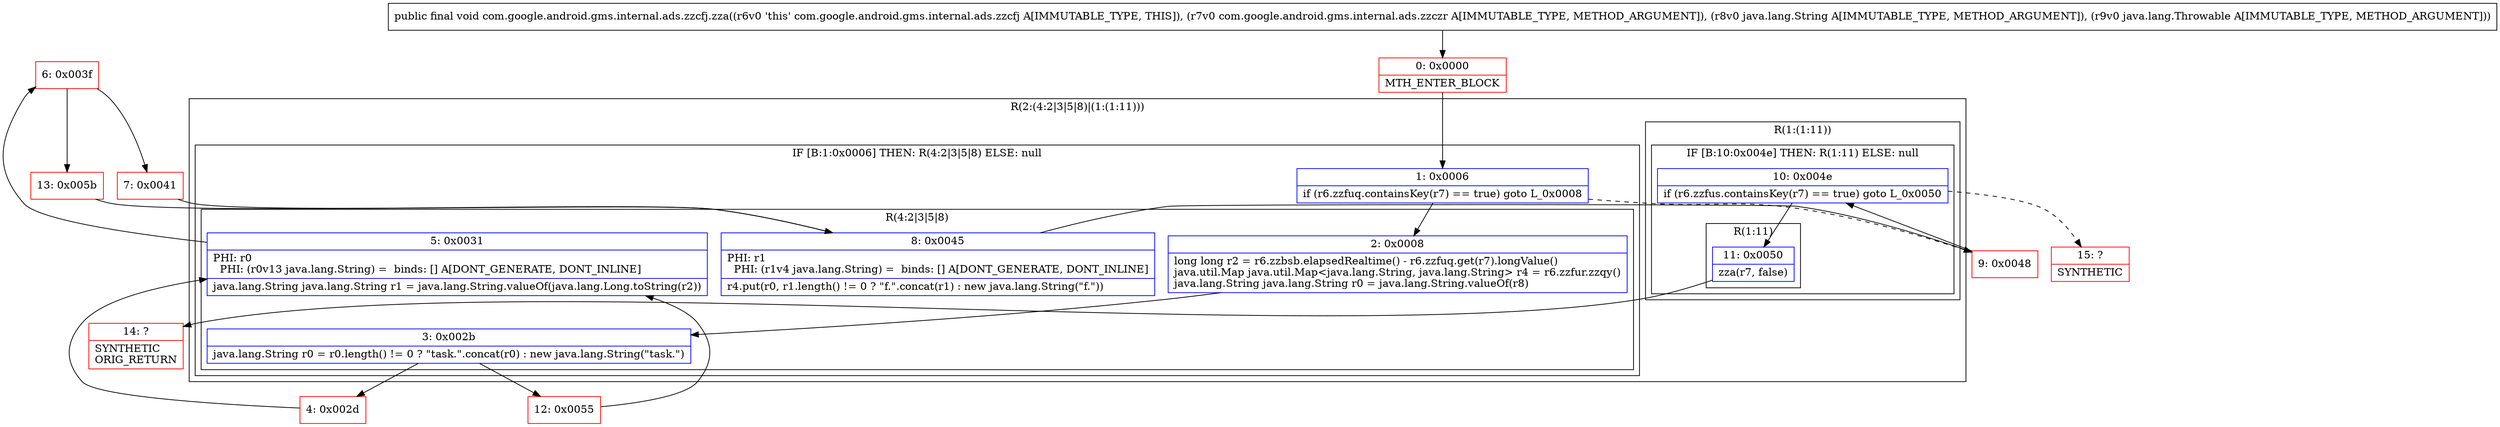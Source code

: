 digraph "CFG forcom.google.android.gms.internal.ads.zzcfj.zza(Lcom\/google\/android\/gms\/internal\/ads\/zzczr;Ljava\/lang\/String;Ljava\/lang\/Throwable;)V" {
subgraph cluster_Region_225614512 {
label = "R(2:(4:2|3|5|8)|(1:(1:11)))";
node [shape=record,color=blue];
subgraph cluster_IfRegion_2108060556 {
label = "IF [B:1:0x0006] THEN: R(4:2|3|5|8) ELSE: null";
node [shape=record,color=blue];
Node_1 [shape=record,label="{1\:\ 0x0006|if (r6.zzfuq.containsKey(r7) == true) goto L_0x0008\l}"];
subgraph cluster_Region_847883006 {
label = "R(4:2|3|5|8)";
node [shape=record,color=blue];
Node_2 [shape=record,label="{2\:\ 0x0008|long long r2 = r6.zzbsb.elapsedRealtime() \- r6.zzfuq.get(r7).longValue()\ljava.util.Map java.util.Map\<java.lang.String, java.lang.String\> r4 = r6.zzfur.zzqy()\ljava.lang.String java.lang.String r0 = java.lang.String.valueOf(r8)\l}"];
Node_3 [shape=record,label="{3\:\ 0x002b|java.lang.String r0 = r0.length() != 0 ? \"task.\".concat(r0) : new java.lang.String(\"task.\")\l}"];
Node_5 [shape=record,label="{5\:\ 0x0031|PHI: r0 \l  PHI: (r0v13 java.lang.String) =  binds: [] A[DONT_GENERATE, DONT_INLINE]\l|java.lang.String java.lang.String r1 = java.lang.String.valueOf(java.lang.Long.toString(r2))\l}"];
Node_8 [shape=record,label="{8\:\ 0x0045|PHI: r1 \l  PHI: (r1v4 java.lang.String) =  binds: [] A[DONT_GENERATE, DONT_INLINE]\l|r4.put(r0, r1.length() != 0 ? \"f.\".concat(r1) : new java.lang.String(\"f.\"))\l}"];
}
}
subgraph cluster_Region_1917731044 {
label = "R(1:(1:11))";
node [shape=record,color=blue];
subgraph cluster_IfRegion_688761577 {
label = "IF [B:10:0x004e] THEN: R(1:11) ELSE: null";
node [shape=record,color=blue];
Node_10 [shape=record,label="{10\:\ 0x004e|if (r6.zzfus.containsKey(r7) == true) goto L_0x0050\l}"];
subgraph cluster_Region_817037922 {
label = "R(1:11)";
node [shape=record,color=blue];
Node_11 [shape=record,label="{11\:\ 0x0050|zza(r7, false)\l}"];
}
}
}
}
Node_0 [shape=record,color=red,label="{0\:\ 0x0000|MTH_ENTER_BLOCK\l}"];
Node_4 [shape=record,color=red,label="{4\:\ 0x002d}"];
Node_6 [shape=record,color=red,label="{6\:\ 0x003f}"];
Node_7 [shape=record,color=red,label="{7\:\ 0x0041}"];
Node_9 [shape=record,color=red,label="{9\:\ 0x0048}"];
Node_12 [shape=record,color=red,label="{12\:\ 0x0055}"];
Node_13 [shape=record,color=red,label="{13\:\ 0x005b}"];
Node_14 [shape=record,color=red,label="{14\:\ ?|SYNTHETIC\lORIG_RETURN\l}"];
Node_15 [shape=record,color=red,label="{15\:\ ?|SYNTHETIC\l}"];
MethodNode[shape=record,label="{public final void com.google.android.gms.internal.ads.zzcfj.zza((r6v0 'this' com.google.android.gms.internal.ads.zzcfj A[IMMUTABLE_TYPE, THIS]), (r7v0 com.google.android.gms.internal.ads.zzczr A[IMMUTABLE_TYPE, METHOD_ARGUMENT]), (r8v0 java.lang.String A[IMMUTABLE_TYPE, METHOD_ARGUMENT]), (r9v0 java.lang.Throwable A[IMMUTABLE_TYPE, METHOD_ARGUMENT])) }"];
MethodNode -> Node_0;
Node_1 -> Node_2;
Node_1 -> Node_9[style=dashed];
Node_2 -> Node_3;
Node_3 -> Node_4;
Node_3 -> Node_12;
Node_5 -> Node_6;
Node_8 -> Node_9;
Node_10 -> Node_11;
Node_10 -> Node_15[style=dashed];
Node_11 -> Node_14;
Node_0 -> Node_1;
Node_4 -> Node_5;
Node_6 -> Node_7;
Node_6 -> Node_13;
Node_7 -> Node_8;
Node_9 -> Node_10;
Node_12 -> Node_5;
Node_13 -> Node_8;
}

